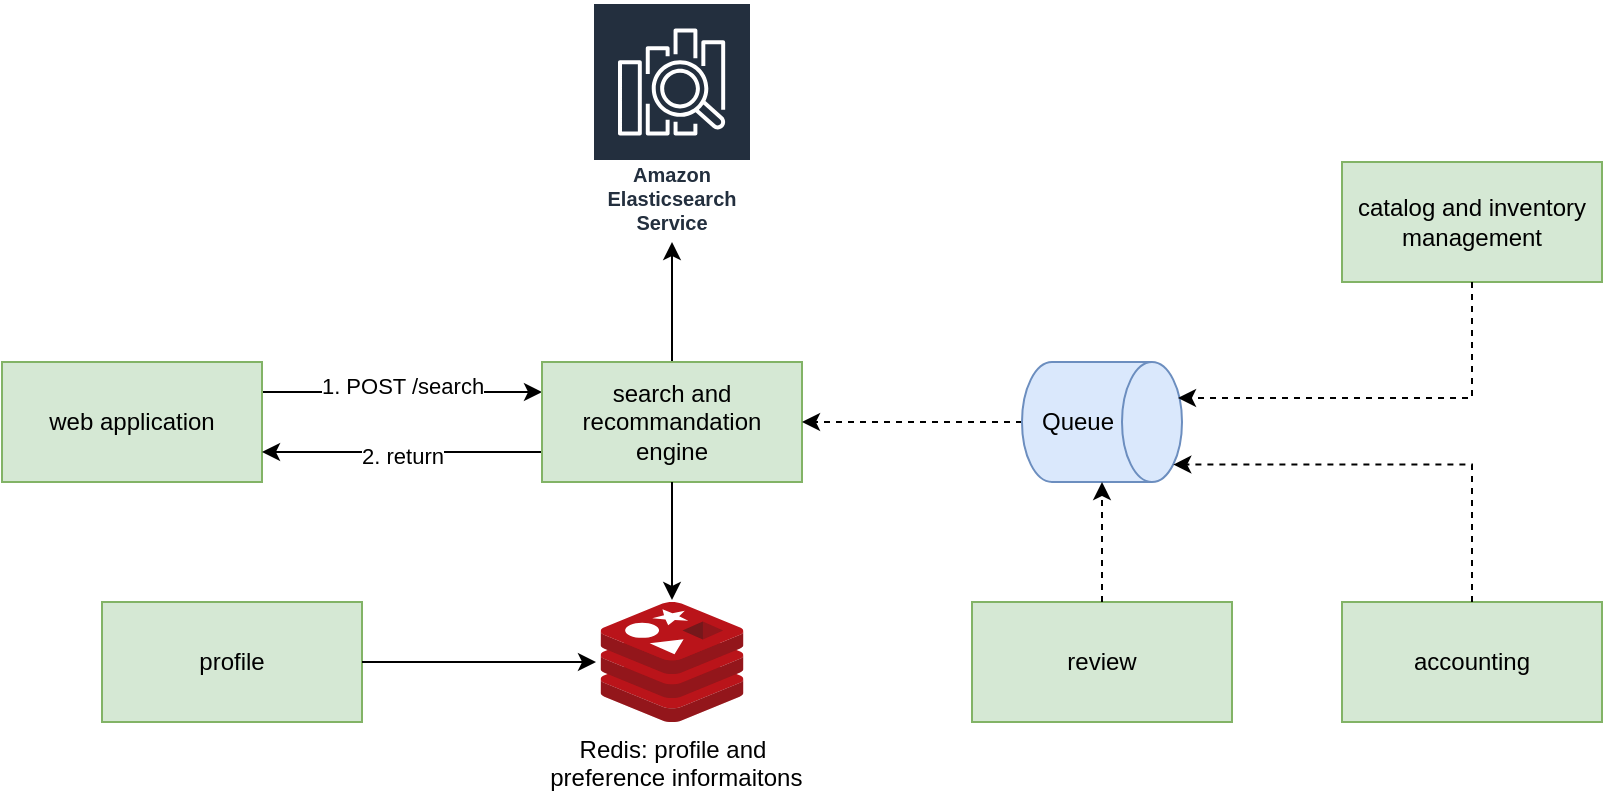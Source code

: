 <mxfile version="24.0.5" type="github">
  <diagram name="Page-1" id="_CV5ww3CdWhXZDCdRnDU">
    <mxGraphModel dx="1434" dy="696" grid="1" gridSize="10" guides="1" tooltips="1" connect="1" arrows="1" fold="1" page="1" pageScale="1" pageWidth="827" pageHeight="1169" math="0" shadow="0">
      <root>
        <mxCell id="0" />
        <mxCell id="1" parent="0" />
        <mxCell id="EnrCB8BXGhhp7N-2kcLx-1" style="edgeStyle=orthogonalEdgeStyle;rounded=0;orthogonalLoop=1;jettySize=auto;html=1;exitX=1;exitY=0.25;exitDx=0;exitDy=0;entryX=0;entryY=0.25;entryDx=0;entryDy=0;" parent="1" source="XBANJo7eA5kyvE9hvOjh-1" target="XBANJo7eA5kyvE9hvOjh-2" edge="1">
          <mxGeometry relative="1" as="geometry" />
        </mxCell>
        <mxCell id="EnrCB8BXGhhp7N-2kcLx-2" value="1. POST /search" style="edgeLabel;html=1;align=center;verticalAlign=middle;resizable=0;points=[];" parent="EnrCB8BXGhhp7N-2kcLx-1" vertex="1" connectable="0">
          <mxGeometry y="3" relative="1" as="geometry">
            <mxPoint as="offset" />
          </mxGeometry>
        </mxCell>
        <mxCell id="XBANJo7eA5kyvE9hvOjh-1" value="web application" style="rounded=0;whiteSpace=wrap;html=1;fillColor=#d5e8d4;strokeColor=#82b366;" parent="1" vertex="1">
          <mxGeometry x="110" y="210" width="130" height="60" as="geometry" />
        </mxCell>
        <mxCell id="XBANJo7eA5kyvE9hvOjh-9" style="edgeStyle=orthogonalEdgeStyle;rounded=0;orthogonalLoop=1;jettySize=auto;html=1;" parent="1" source="XBANJo7eA5kyvE9hvOjh-2" target="XBANJo7eA5kyvE9hvOjh-3" edge="1">
          <mxGeometry relative="1" as="geometry" />
        </mxCell>
        <mxCell id="EnrCB8BXGhhp7N-2kcLx-3" style="edgeStyle=orthogonalEdgeStyle;rounded=0;orthogonalLoop=1;jettySize=auto;html=1;exitX=0;exitY=0.75;exitDx=0;exitDy=0;entryX=1;entryY=0.75;entryDx=0;entryDy=0;" parent="1" source="XBANJo7eA5kyvE9hvOjh-2" target="XBANJo7eA5kyvE9hvOjh-1" edge="1">
          <mxGeometry relative="1" as="geometry" />
        </mxCell>
        <mxCell id="EnrCB8BXGhhp7N-2kcLx-4" value="2. return" style="edgeLabel;html=1;align=center;verticalAlign=middle;resizable=0;points=[];" parent="EnrCB8BXGhhp7N-2kcLx-3" vertex="1" connectable="0">
          <mxGeometry y="2" relative="1" as="geometry">
            <mxPoint as="offset" />
          </mxGeometry>
        </mxCell>
        <mxCell id="XBANJo7eA5kyvE9hvOjh-2" value="search and recommandation engine" style="rounded=0;whiteSpace=wrap;html=1;fillColor=#d5e8d4;strokeColor=#82b366;" parent="1" vertex="1">
          <mxGeometry x="380" y="210" width="130" height="60" as="geometry" />
        </mxCell>
        <mxCell id="XBANJo7eA5kyvE9hvOjh-3" value="Amazon Elasticsearch Service" style="sketch=0;outlineConnect=0;fontColor=#232F3E;gradientColor=none;strokeColor=#ffffff;fillColor=#232F3E;dashed=0;verticalLabelPosition=middle;verticalAlign=bottom;align=center;html=1;whiteSpace=wrap;fontSize=10;fontStyle=1;spacing=3;shape=mxgraph.aws4.productIcon;prIcon=mxgraph.aws4.elasticsearch_service;" parent="1" vertex="1">
          <mxGeometry x="405" y="30" width="80" height="120" as="geometry" />
        </mxCell>
        <mxCell id="XBANJo7eA5kyvE9hvOjh-6" value="&lt;div&gt;Redis: profile and&lt;/div&gt;&lt;div&gt;&amp;nbsp;preference informaitons&lt;/div&gt;" style="image;sketch=0;aspect=fixed;html=1;points=[];align=center;fontSize=12;image=img/lib/mscae/Cache_Redis_Product.svg;" parent="1" vertex="1">
          <mxGeometry x="409.29" y="330" width="71.43" height="60" as="geometry" />
        </mxCell>
        <mxCell id="XBANJo7eA5kyvE9hvOjh-8" style="edgeStyle=orthogonalEdgeStyle;rounded=0;orthogonalLoop=1;jettySize=auto;html=1;entryX=0.5;entryY=-0.017;entryDx=0;entryDy=0;entryPerimeter=0;" parent="1" source="XBANJo7eA5kyvE9hvOjh-2" target="XBANJo7eA5kyvE9hvOjh-6" edge="1">
          <mxGeometry relative="1" as="geometry" />
        </mxCell>
        <mxCell id="zIzYTNW_jiVQbo28ezOn-1" value="accounting" style="rounded=0;whiteSpace=wrap;html=1;fillColor=#d5e8d4;strokeColor=#82b366;" vertex="1" parent="1">
          <mxGeometry x="780" y="330" width="130" height="60" as="geometry" />
        </mxCell>
        <mxCell id="zIzYTNW_jiVQbo28ezOn-5" style="edgeStyle=orthogonalEdgeStyle;rounded=0;orthogonalLoop=1;jettySize=auto;html=1;entryX=1;entryY=0.5;entryDx=0;entryDy=0;dashed=1;" edge="1" parent="1" source="zIzYTNW_jiVQbo28ezOn-2" target="XBANJo7eA5kyvE9hvOjh-2">
          <mxGeometry relative="1" as="geometry" />
        </mxCell>
        <mxCell id="zIzYTNW_jiVQbo28ezOn-2" value="Queue" style="shape=cylinder3;whiteSpace=wrap;html=1;boundedLbl=1;backgroundOutline=1;size=15;direction=south;fillColor=#dae8fc;strokeColor=#6c8ebf;" vertex="1" parent="1">
          <mxGeometry x="620" y="210" width="80" height="60" as="geometry" />
        </mxCell>
        <mxCell id="zIzYTNW_jiVQbo28ezOn-3" value="review" style="rounded=0;whiteSpace=wrap;html=1;fillColor=#d5e8d4;strokeColor=#82b366;" vertex="1" parent="1">
          <mxGeometry x="595" y="330" width="130" height="60" as="geometry" />
        </mxCell>
        <mxCell id="zIzYTNW_jiVQbo28ezOn-4" value="catalog and inventory management" style="rounded=0;whiteSpace=wrap;html=1;fillColor=#d5e8d4;strokeColor=#82b366;" vertex="1" parent="1">
          <mxGeometry x="780" y="110" width="130" height="60" as="geometry" />
        </mxCell>
        <mxCell id="zIzYTNW_jiVQbo28ezOn-6" value="profile" style="rounded=0;whiteSpace=wrap;html=1;fillColor=#d5e8d4;strokeColor=#82b366;" vertex="1" parent="1">
          <mxGeometry x="160" y="330" width="130" height="60" as="geometry" />
        </mxCell>
        <mxCell id="zIzYTNW_jiVQbo28ezOn-7" style="edgeStyle=orthogonalEdgeStyle;rounded=0;orthogonalLoop=1;jettySize=auto;html=1;entryX=-0.032;entryY=0.5;entryDx=0;entryDy=0;entryPerimeter=0;" edge="1" parent="1" source="zIzYTNW_jiVQbo28ezOn-6" target="XBANJo7eA5kyvE9hvOjh-6">
          <mxGeometry relative="1" as="geometry" />
        </mxCell>
        <mxCell id="zIzYTNW_jiVQbo28ezOn-8" style="edgeStyle=orthogonalEdgeStyle;rounded=0;orthogonalLoop=1;jettySize=auto;html=1;entryX=1;entryY=0.5;entryDx=0;entryDy=0;entryPerimeter=0;dashed=1;" edge="1" parent="1" source="zIzYTNW_jiVQbo28ezOn-3" target="zIzYTNW_jiVQbo28ezOn-2">
          <mxGeometry relative="1" as="geometry" />
        </mxCell>
        <mxCell id="zIzYTNW_jiVQbo28ezOn-9" style="edgeStyle=orthogonalEdgeStyle;rounded=0;orthogonalLoop=1;jettySize=auto;html=1;entryX=0.855;entryY=0;entryDx=0;entryDy=4.35;entryPerimeter=0;dashed=1;" edge="1" parent="1" source="zIzYTNW_jiVQbo28ezOn-1" target="zIzYTNW_jiVQbo28ezOn-2">
          <mxGeometry relative="1" as="geometry">
            <Array as="points">
              <mxPoint x="845" y="261" />
            </Array>
          </mxGeometry>
        </mxCell>
        <mxCell id="zIzYTNW_jiVQbo28ezOn-10" style="edgeStyle=orthogonalEdgeStyle;rounded=0;orthogonalLoop=1;jettySize=auto;html=1;entryX=0.3;entryY=0.025;entryDx=0;entryDy=0;entryPerimeter=0;dashed=1;" edge="1" parent="1" source="zIzYTNW_jiVQbo28ezOn-4" target="zIzYTNW_jiVQbo28ezOn-2">
          <mxGeometry relative="1" as="geometry">
            <Array as="points">
              <mxPoint x="845" y="228" />
            </Array>
          </mxGeometry>
        </mxCell>
      </root>
    </mxGraphModel>
  </diagram>
</mxfile>
